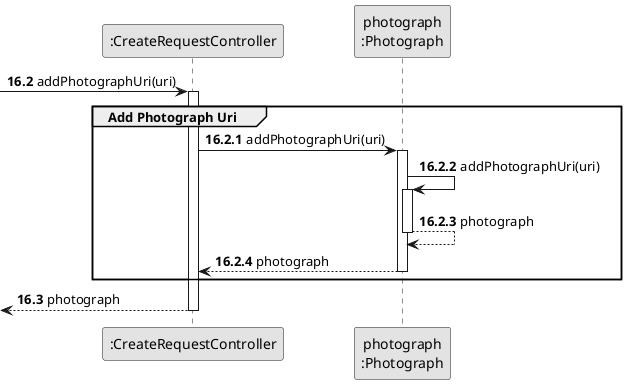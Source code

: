 @startuml

skinparam monochrome true
skinparam packageStyle rectangle
skinparam shadowing false

participant ":CreateRequestController" as CTRL
participant "photograph\n:Photograph" as PHOTO

autonumber 16.2
-> CTRL : addPhotographUri(uri)
activate CTRL

    group Add Photograph Uri
        autonumber 16.2.1

        CTRL -> PHOTO : addPhotographUri(uri)
        activate PHOTO

        PHOTO -> PHOTO : addPhotographUri(uri)
        activate PHOTO

        PHOTO --> PHOTO : photograph
        deactivate PHOTO

        PHOTO --> CTRL : photograph
        deactivate PHOTO

        deactivate PHOTO

    end

autonumber 16.3
<-- CTRL : photograph
deactivate CTRL
@enduml